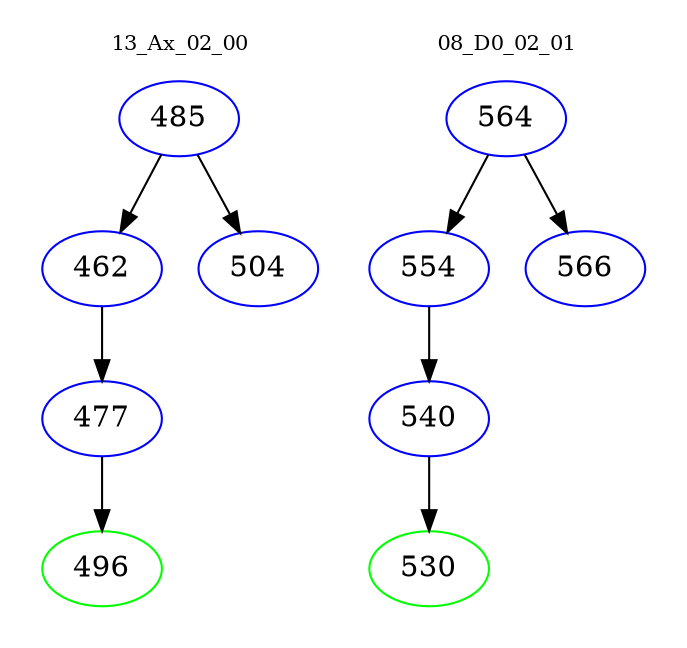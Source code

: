 digraph{
subgraph cluster_0 {
color = white
label = "13_Ax_02_00";
fontsize=10;
T0_485 [label="485", color="blue"]
T0_485 -> T0_462 [color="black"]
T0_462 [label="462", color="blue"]
T0_462 -> T0_477 [color="black"]
T0_477 [label="477", color="blue"]
T0_477 -> T0_496 [color="black"]
T0_496 [label="496", color="green"]
T0_485 -> T0_504 [color="black"]
T0_504 [label="504", color="blue"]
}
subgraph cluster_1 {
color = white
label = "08_D0_02_01";
fontsize=10;
T1_564 [label="564", color="blue"]
T1_564 -> T1_554 [color="black"]
T1_554 [label="554", color="blue"]
T1_554 -> T1_540 [color="black"]
T1_540 [label="540", color="blue"]
T1_540 -> T1_530 [color="black"]
T1_530 [label="530", color="green"]
T1_564 -> T1_566 [color="black"]
T1_566 [label="566", color="blue"]
}
}
